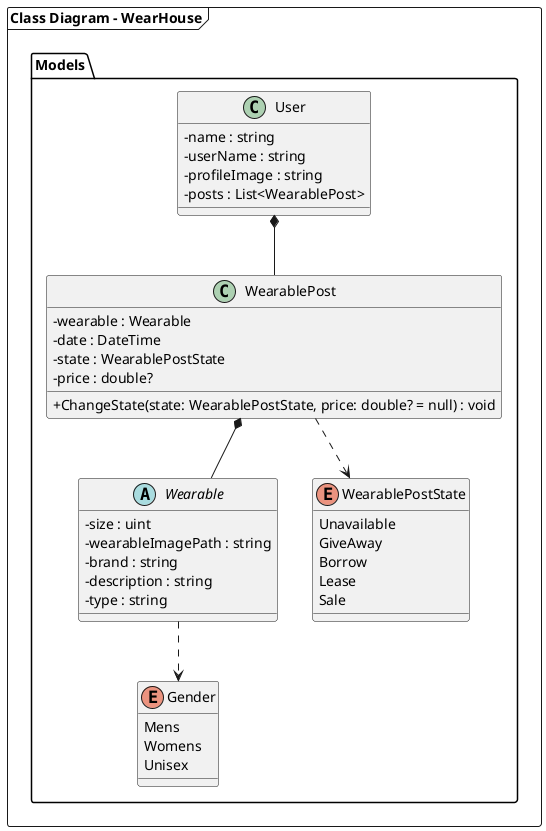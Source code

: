 @startuml

package "Class Diagram - WearHouse" <<Frame>> {
  skinparam classAttributeIconSize 0

  namespace Models {

    class "User" as US {
      -name : string
      -userName : string
      -profileImage : string
      -posts : List<WearablePost>
    }

    abstract class "Wearable" as WE {
      -size : uint
      -wearableImagePath : string
      -brand : string
      -description : string
      -type : string
    }

    enum "Gender" as GE {
      Mens
      Womens
      Unisex
    }

    class "WearablePost" as WP {
      -wearable : Wearable
      -date : DateTime
      -state : WearablePostState
      -price : double?
      +ChangeState(state: WearablePostState, price: double? = null) : void
    }

    enum "WearablePostState" as WPS {
      Unavailable
      GiveAway
      Borrow
      Lease
      Sale
    }

    US *-- WP
    WP *-- WE
    WP ..> WPS
    WE ..> GE
  }
}

@enduml
